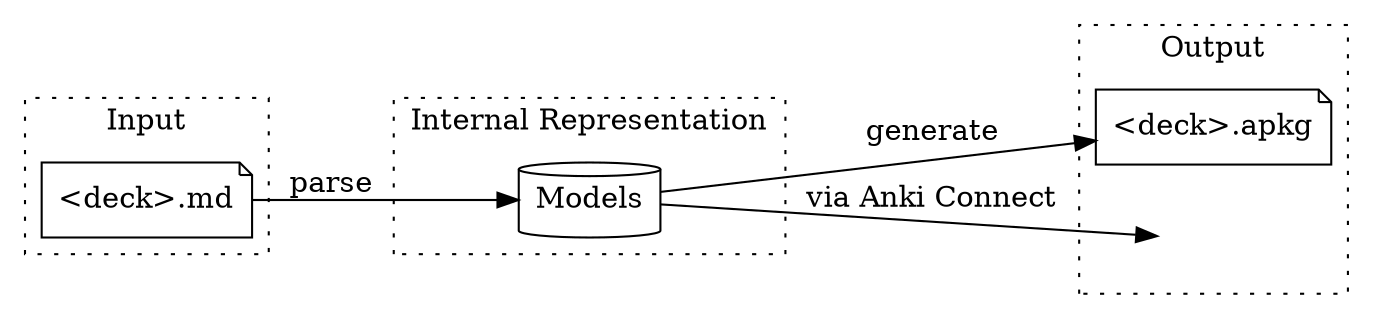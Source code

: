 digraph G {
  rankdir=LR;

  subgraph cluster_i {
    label="Input";
    style="dotted";
    MD [label="<deck>.md", shape=note];
  }
  subgraph cluster_a {
    label="Internal Representation";
    style="dotted";
    RP [label="Models", shape=cylinder];
  }
  subgraph cluster_o {
    label="Output";
    style="dotted";
    AnkiPkg [label="<deck>.apkg", shape=note];
    AnkiDesktop [label="", image="Anki-icon.png", shape=none];
  }

  MD -> RP [label="parse"];
  RP -> AnkiPkg [label="generate"];
  RP -> AnkiDesktop [label="via Anki Connect"];
}
